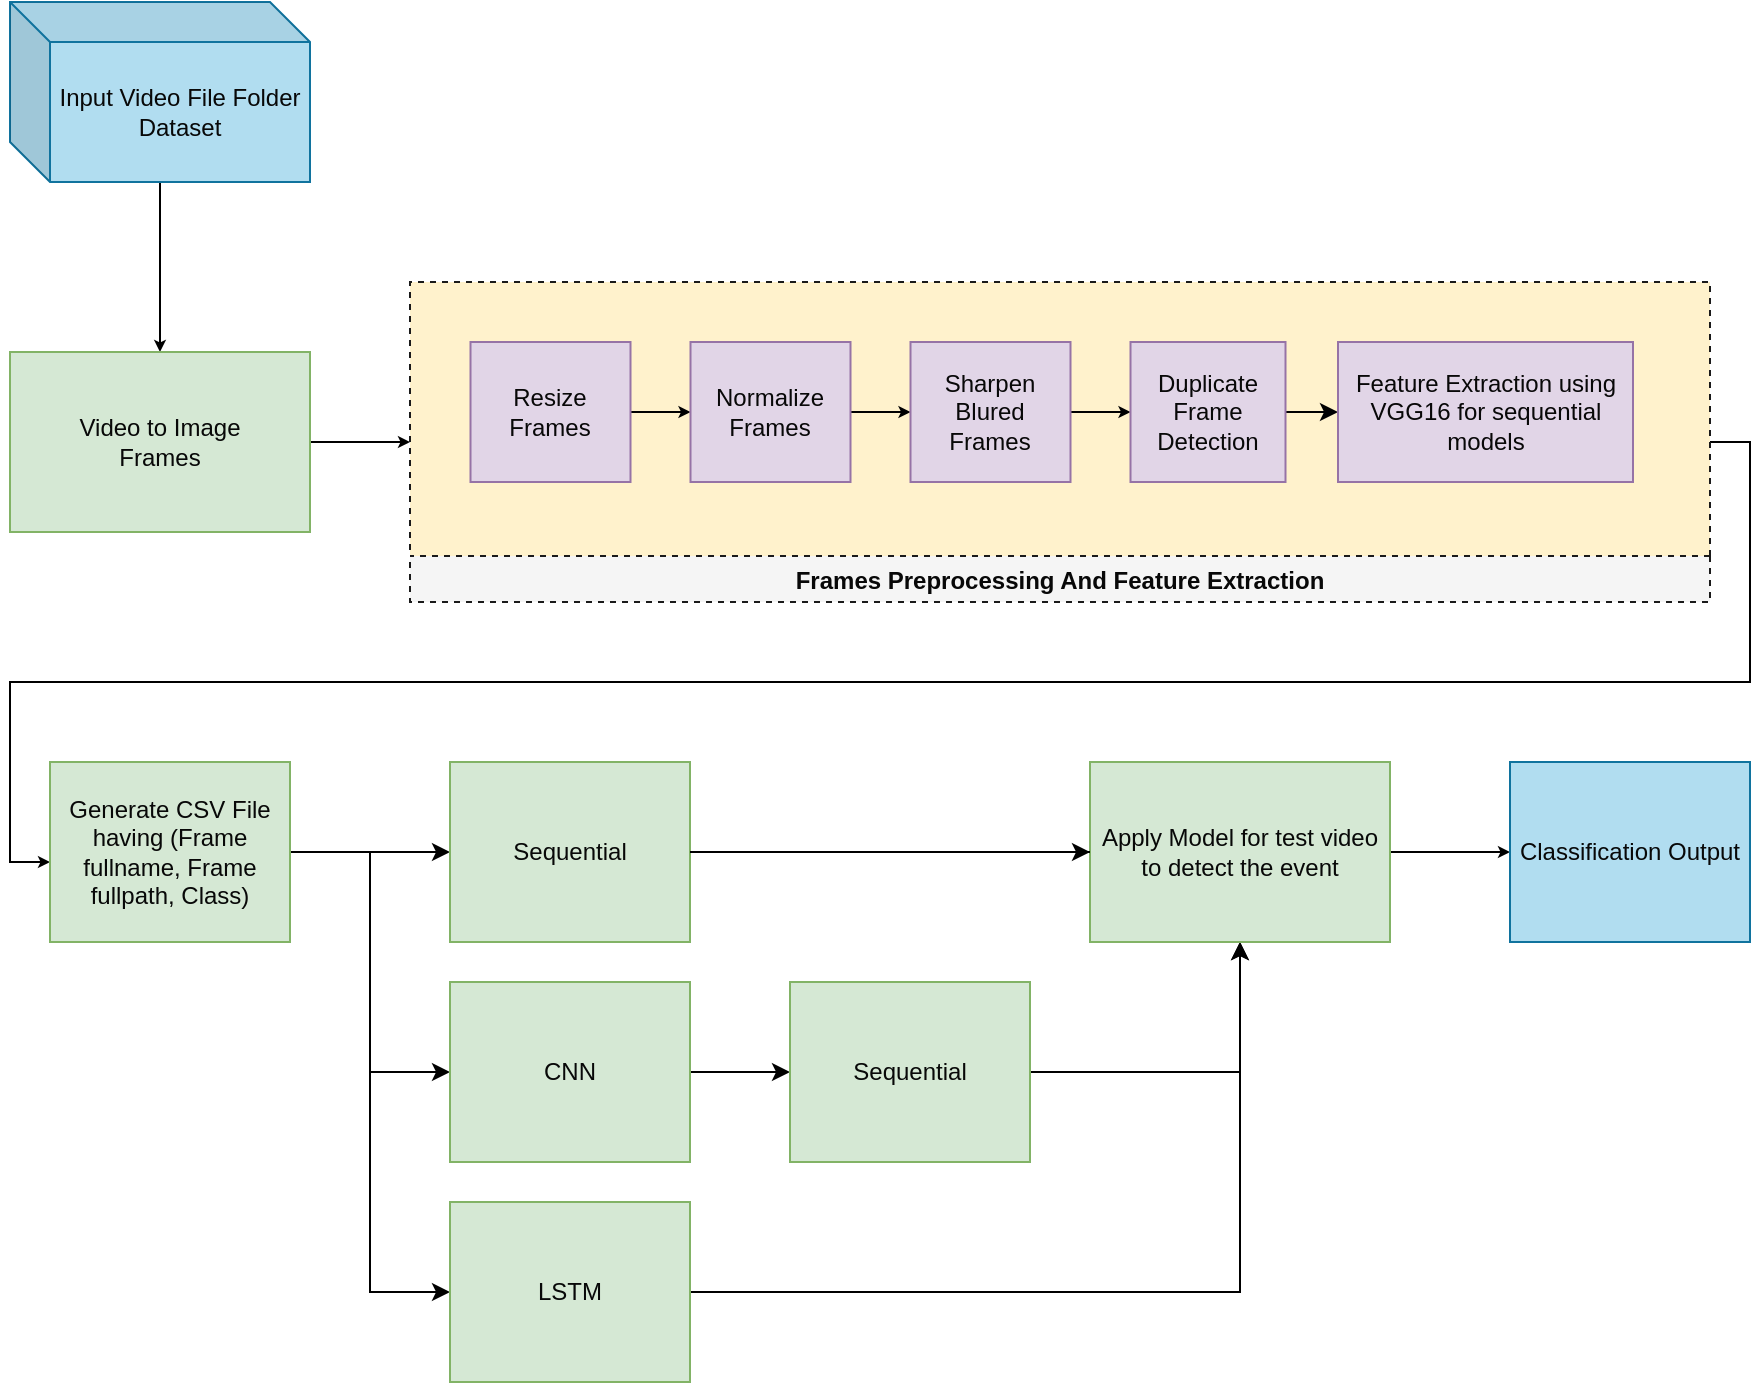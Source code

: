 <mxfile version="15.4.0" type="device"><diagram id="IIX6Ajm4Ng8NS37k_lEm" name="Page-1"><mxGraphModel dx="1422" dy="814" grid="1" gridSize="10" guides="1" tooltips="1" connect="1" arrows="1" fold="1" page="1" pageScale="1" pageWidth="1654" pageHeight="1169" math="0" shadow="0"><root><mxCell id="0"/><mxCell id="1" parent="0"/><mxCell id="nOJCOpD-UsthvltD-PWg-28" style="edgeStyle=orthogonalEdgeStyle;rounded=0;orthogonalLoop=1;jettySize=auto;html=1;startSize=3;endSize=3;fontColor=#080808;" parent="1" source="nOJCOpD-UsthvltD-PWg-1" target="nOJCOpD-UsthvltD-PWg-3" edge="1"><mxGeometry relative="1" as="geometry"/></mxCell><mxCell id="nOJCOpD-UsthvltD-PWg-1" value="Input Video File Folder Dataset" style="shape=cube;whiteSpace=wrap;html=1;boundedLbl=1;backgroundOutline=1;darkOpacity=0.05;darkOpacity2=0.1;fillColor=#b1ddf0;strokeColor=#10739e;fontColor=#080808;" parent="1" vertex="1"><mxGeometry x="30" y="300" width="150" height="90" as="geometry"/></mxCell><mxCell id="nOJCOpD-UsthvltD-PWg-16" style="edgeStyle=orthogonalEdgeStyle;rounded=0;orthogonalLoop=1;jettySize=auto;html=1;exitX=1;exitY=0.5;exitDx=0;exitDy=0;entryX=1;entryY=0.5;entryDx=0;entryDy=0;startSize=3;endSize=3;fontColor=#080808;" parent="1" source="nOJCOpD-UsthvltD-PWg-3" target="nOJCOpD-UsthvltD-PWg-8" edge="1"><mxGeometry relative="1" as="geometry"/></mxCell><mxCell id="nOJCOpD-UsthvltD-PWg-3" value="Video to Image &lt;br&gt;Frames" style="rounded=0;whiteSpace=wrap;html=1;fillColor=#d5e8d4;strokeColor=#82b366;fontColor=#080808;" parent="1" vertex="1"><mxGeometry x="30" y="475" width="150" height="90" as="geometry"/></mxCell><mxCell id="nOJCOpD-UsthvltD-PWg-20" style="edgeStyle=orthogonalEdgeStyle;rounded=0;orthogonalLoop=1;jettySize=auto;html=1;exitX=0;exitY=0.5;exitDx=0;exitDy=0;entryX=0;entryY=0.556;entryDx=0;entryDy=0;entryPerimeter=0;startSize=3;endSize=3;fontColor=#080808;" parent="1" source="nOJCOpD-UsthvltD-PWg-8" target="nOJCOpD-UsthvltD-PWg-19" edge="1"><mxGeometry relative="1" as="geometry"/></mxCell><mxCell id="nOJCOpD-UsthvltD-PWg-8" value="Frames Preprocessing And Feature Extraction" style="swimlane;dashed=1;fillColor=#f5f5f5;verticalAlign=middle;direction=west;strokeColor=#1A1A1A;swimlaneFillColor=#FFF2CC;fontColor=#080808;" parent="1" vertex="1"><mxGeometry x="230" y="440" width="650" height="160" as="geometry"><mxRectangle x="710" y="450" width="130" height="23" as="alternateBounds"/></mxGeometry></mxCell><mxCell id="nOJCOpD-UsthvltD-PWg-13" style="edgeStyle=orthogonalEdgeStyle;rounded=0;orthogonalLoop=1;jettySize=auto;html=1;exitX=1;exitY=0.5;exitDx=0;exitDy=0;entryX=0;entryY=0.5;entryDx=0;entryDy=0;endSize=3;startSize=3;fontColor=#080808;" parent="nOJCOpD-UsthvltD-PWg-8" source="nOJCOpD-UsthvltD-PWg-6" target="nOJCOpD-UsthvltD-PWg-10" edge="1"><mxGeometry relative="1" as="geometry"/></mxCell><mxCell id="nOJCOpD-UsthvltD-PWg-6" value="Resize&lt;br&gt;Frames" style="rounded=0;whiteSpace=wrap;html=1;fillColor=#e1d5e7;strokeColor=#9673a6;fontColor=#080808;" parent="nOJCOpD-UsthvltD-PWg-8" vertex="1"><mxGeometry x="30.25" y="30" width="80" height="70" as="geometry"/></mxCell><mxCell id="nOJCOpD-UsthvltD-PWg-14" style="edgeStyle=orthogonalEdgeStyle;rounded=0;orthogonalLoop=1;jettySize=auto;html=1;exitX=1;exitY=0.5;exitDx=0;exitDy=0;entryX=0;entryY=0.5;entryDx=0;entryDy=0;startSize=3;endSize=3;fontColor=#080808;" parent="nOJCOpD-UsthvltD-PWg-8" source="nOJCOpD-UsthvltD-PWg-10" target="nOJCOpD-UsthvltD-PWg-11" edge="1"><mxGeometry relative="1" as="geometry"/></mxCell><mxCell id="nOJCOpD-UsthvltD-PWg-10" value="Normalize&lt;br&gt;Frames" style="rounded=0;whiteSpace=wrap;html=1;fillColor=#e1d5e7;strokeColor=#9673a6;fontColor=#080808;" parent="nOJCOpD-UsthvltD-PWg-8" vertex="1"><mxGeometry x="140.25" y="30" width="80" height="70" as="geometry"/></mxCell><mxCell id="nOJCOpD-UsthvltD-PWg-15" style="edgeStyle=orthogonalEdgeStyle;rounded=0;orthogonalLoop=1;jettySize=auto;html=1;exitX=1;exitY=0.5;exitDx=0;exitDy=0;entryX=0;entryY=0.5;entryDx=0;entryDy=0;startSize=3;endSize=3;fontColor=#080808;" parent="nOJCOpD-UsthvltD-PWg-8" source="nOJCOpD-UsthvltD-PWg-11" target="nOJCOpD-UsthvltD-PWg-12" edge="1"><mxGeometry relative="1" as="geometry"/></mxCell><mxCell id="nOJCOpD-UsthvltD-PWg-11" value="Sharpen&lt;br&gt;Blured Frames" style="rounded=0;whiteSpace=wrap;html=1;fillColor=#e1d5e7;strokeColor=#9673a6;fontColor=#080808;" parent="nOJCOpD-UsthvltD-PWg-8" vertex="1"><mxGeometry x="250.25" y="30" width="80" height="70" as="geometry"/></mxCell><mxCell id="2OMQDvh2JLx6aJl_vE-u-1" style="edgeStyle=orthogonalEdgeStyle;rounded=0;orthogonalLoop=1;jettySize=auto;html=1;exitX=1;exitY=0.5;exitDx=0;exitDy=0;entryX=0;entryY=0.5;entryDx=0;entryDy=0;fontColor=#080808;" parent="nOJCOpD-UsthvltD-PWg-8" source="nOJCOpD-UsthvltD-PWg-12" target="EO3Gg93OyK-o3uiSaRL6-12" edge="1"><mxGeometry relative="1" as="geometry"/></mxCell><mxCell id="nOJCOpD-UsthvltD-PWg-12" value="Duplicate Frame Detection" style="rounded=0;whiteSpace=wrap;html=1;fillColor=#e1d5e7;strokeColor=#9673a6;fontColor=#080808;" parent="nOJCOpD-UsthvltD-PWg-8" vertex="1"><mxGeometry x="360.25" y="30" width="77.5" height="70" as="geometry"/></mxCell><mxCell id="EO3Gg93OyK-o3uiSaRL6-12" value="Feature Extraction using VGG16 for sequential models" style="rounded=0;whiteSpace=wrap;html=1;fillColor=#e1d5e7;strokeColor=#9673a6;fontColor=#080808;" parent="nOJCOpD-UsthvltD-PWg-8" vertex="1"><mxGeometry x="464" y="30" width="147.5" height="70" as="geometry"/></mxCell><mxCell id="2OMQDvh2JLx6aJl_vE-u-4" style="edgeStyle=orthogonalEdgeStyle;rounded=0;orthogonalLoop=1;jettySize=auto;html=1;fontColor=#080808;" parent="1" source="nOJCOpD-UsthvltD-PWg-19" target="nOJCOpD-UsthvltD-PWg-23" edge="1"><mxGeometry relative="1" as="geometry"/></mxCell><mxCell id="2OMQDvh2JLx6aJl_vE-u-5" style="edgeStyle=orthogonalEdgeStyle;rounded=0;orthogonalLoop=1;jettySize=auto;html=1;exitX=1;exitY=0.5;exitDx=0;exitDy=0;entryX=0;entryY=0.5;entryDx=0;entryDy=0;fontColor=#080808;" parent="1" source="nOJCOpD-UsthvltD-PWg-19" target="EO3Gg93OyK-o3uiSaRL6-2" edge="1"><mxGeometry relative="1" as="geometry"/></mxCell><mxCell id="2OMQDvh2JLx6aJl_vE-u-6" style="edgeStyle=orthogonalEdgeStyle;rounded=0;orthogonalLoop=1;jettySize=auto;html=1;exitX=1;exitY=0.5;exitDx=0;exitDy=0;entryX=0;entryY=0.5;entryDx=0;entryDy=0;fontColor=#080808;" parent="1" source="nOJCOpD-UsthvltD-PWg-19" target="EO3Gg93OyK-o3uiSaRL6-5" edge="1"><mxGeometry relative="1" as="geometry"/></mxCell><mxCell id="nOJCOpD-UsthvltD-PWg-19" value="Generate CSV File having (Frame fullname, Frame fullpath, Class)" style="rounded=0;whiteSpace=wrap;html=1;fillColor=#d5e8d4;strokeColor=#82b366;fontColor=#080808;" parent="1" vertex="1"><mxGeometry x="50" y="680" width="120" height="90" as="geometry"/></mxCell><mxCell id="nOJCOpD-UsthvltD-PWg-27" style="edgeStyle=orthogonalEdgeStyle;rounded=0;orthogonalLoop=1;jettySize=auto;html=1;exitX=1;exitY=0.5;exitDx=0;exitDy=0;startSize=3;endSize=3;startArrow=none;fontColor=#080808;" parent="1" source="EO3Gg93OyK-o3uiSaRL6-6" target="nOJCOpD-UsthvltD-PWg-26" edge="1"><mxGeometry relative="1" as="geometry"/></mxCell><mxCell id="EO3Gg93OyK-o3uiSaRL6-11" style="edgeStyle=orthogonalEdgeStyle;rounded=0;orthogonalLoop=1;jettySize=auto;html=1;exitX=1;exitY=0.5;exitDx=0;exitDy=0;fontColor=#080808;" parent="1" source="nOJCOpD-UsthvltD-PWg-23" target="EO3Gg93OyK-o3uiSaRL6-6" edge="1"><mxGeometry relative="1" as="geometry"/></mxCell><mxCell id="nOJCOpD-UsthvltD-PWg-23" value="Sequential" style="rounded=0;whiteSpace=wrap;html=1;fillColor=#d5e8d4;strokeColor=#82b366;fontColor=#080808;" parent="1" vertex="1"><mxGeometry x="250" y="680" width="120" height="90" as="geometry"/></mxCell><mxCell id="nOJCOpD-UsthvltD-PWg-26" value="Classification Output" style="rounded=0;whiteSpace=wrap;html=1;fillColor=#b1ddf0;strokeColor=#10739e;fontColor=#080808;" parent="1" vertex="1"><mxGeometry x="780" y="680" width="120" height="90" as="geometry"/></mxCell><mxCell id="EO3Gg93OyK-o3uiSaRL6-10" style="edgeStyle=orthogonalEdgeStyle;rounded=0;orthogonalLoop=1;jettySize=auto;html=1;exitX=1;exitY=0.5;exitDx=0;exitDy=0;fontColor=#080808;" parent="1" source="EO3Gg93OyK-o3uiSaRL6-2" target="EO3Gg93OyK-o3uiSaRL6-4" edge="1"><mxGeometry relative="1" as="geometry"/></mxCell><mxCell id="EO3Gg93OyK-o3uiSaRL6-2" value="CNN" style="rounded=0;whiteSpace=wrap;html=1;fillColor=#d5e8d4;strokeColor=#82b366;fontColor=#080808;" parent="1" vertex="1"><mxGeometry x="250" y="790" width="120" height="90" as="geometry"/></mxCell><mxCell id="2OMQDvh2JLx6aJl_vE-u-3" style="edgeStyle=orthogonalEdgeStyle;rounded=0;orthogonalLoop=1;jettySize=auto;html=1;exitX=1;exitY=0.5;exitDx=0;exitDy=0;entryX=0.5;entryY=1;entryDx=0;entryDy=0;fontColor=#080808;" parent="1" source="EO3Gg93OyK-o3uiSaRL6-4" target="EO3Gg93OyK-o3uiSaRL6-6" edge="1"><mxGeometry relative="1" as="geometry"/></mxCell><mxCell id="EO3Gg93OyK-o3uiSaRL6-4" value="Sequential" style="rounded=0;whiteSpace=wrap;html=1;fillColor=#d5e8d4;strokeColor=#82b366;fontColor=#080808;" parent="1" vertex="1"><mxGeometry x="420" y="790" width="120" height="90" as="geometry"/></mxCell><mxCell id="2OMQDvh2JLx6aJl_vE-u-2" style="edgeStyle=orthogonalEdgeStyle;rounded=0;orthogonalLoop=1;jettySize=auto;html=1;exitX=1;exitY=0.5;exitDx=0;exitDy=0;fontColor=#080808;" parent="1" source="EO3Gg93OyK-o3uiSaRL6-5" target="EO3Gg93OyK-o3uiSaRL6-6" edge="1"><mxGeometry relative="1" as="geometry"/></mxCell><mxCell id="EO3Gg93OyK-o3uiSaRL6-5" value="LSTM" style="rounded=0;whiteSpace=wrap;html=1;fillColor=#d5e8d4;strokeColor=#82b366;fontColor=#080808;" parent="1" vertex="1"><mxGeometry x="250" y="900" width="120" height="90" as="geometry"/></mxCell><mxCell id="EO3Gg93OyK-o3uiSaRL6-6" value="Apply Model for test video to detect the event" style="rounded=0;whiteSpace=wrap;html=1;fillColor=#d5e8d4;strokeColor=#82b366;fontColor=#080808;" parent="1" vertex="1"><mxGeometry x="570" y="680" width="150" height="90" as="geometry"/></mxCell><mxCell id="EO3Gg93OyK-o3uiSaRL6-7" value="" style="edgeStyle=orthogonalEdgeStyle;rounded=0;orthogonalLoop=1;jettySize=auto;html=1;exitX=1;exitY=0.5;exitDx=0;exitDy=0;startSize=3;endSize=3;endArrow=none;fontColor=#080808;" parent="1" source="nOJCOpD-UsthvltD-PWg-23" target="EO3Gg93OyK-o3uiSaRL6-6" edge="1"><mxGeometry relative="1" as="geometry"><mxPoint x="530" y="725" as="sourcePoint"/><mxPoint x="900" y="725" as="targetPoint"/></mxGeometry></mxCell></root></mxGraphModel></diagram></mxfile>